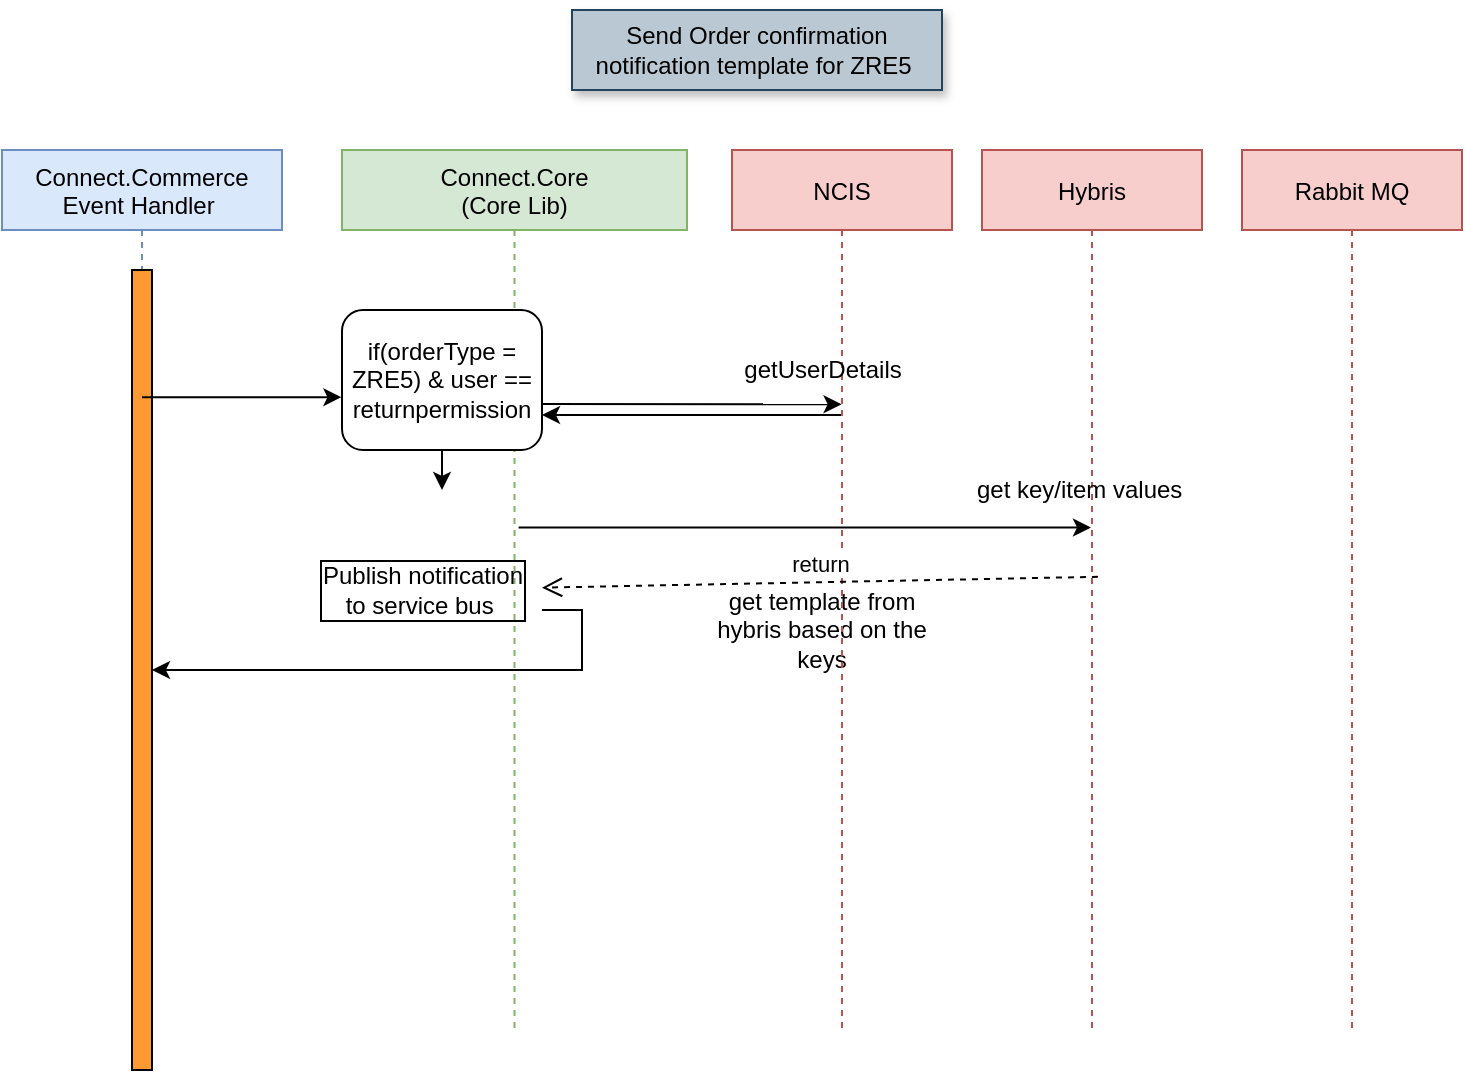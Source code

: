 <mxfile version="13.9.5" type="github">
  <diagram id="kgpKYQtTHZ0yAKxKKP6v" name="Page-1">
    <mxGraphModel dx="1038" dy="548" grid="1" gridSize="10" guides="1" tooltips="1" connect="1" arrows="1" fold="1" page="1" pageScale="1" pageWidth="850" pageHeight="1100" math="0" shadow="0">
      <root>
        <mxCell id="0" />
        <mxCell id="1" parent="0" />
        <object label="Connect.Commerce&#xa;Event Handler " id="3nuBFxr9cyL0pnOWT2aG-1">
          <mxCell style="shape=umlLifeline;perimeter=lifelinePerimeter;container=1;collapsible=0;recursiveResize=0;rounded=0;shadow=0;strokeWidth=1;fillColor=#dae8fc;strokeColor=#6c8ebf;" parent="1" vertex="1">
            <mxGeometry x="30" y="80" width="140" height="440" as="geometry" />
          </mxCell>
        </object>
        <mxCell id="3nuBFxr9cyL0pnOWT2aG-2" value="" style="points=[];perimeter=orthogonalPerimeter;rounded=0;shadow=0;strokeWidth=1;fillColor=#FF9933;" parent="3nuBFxr9cyL0pnOWT2aG-1" vertex="1">
          <mxGeometry x="65" y="60" width="10" height="400" as="geometry" />
        </mxCell>
        <mxCell id="3nuBFxr9cyL0pnOWT2aG-5" value="Connect.Core &#xa;(Core Lib)" style="shape=umlLifeline;perimeter=lifelinePerimeter;container=1;collapsible=0;recursiveResize=0;rounded=0;shadow=0;strokeWidth=1;fillColor=#d5e8d4;strokeColor=#82b366;" parent="1" vertex="1">
          <mxGeometry x="200" y="80" width="172.5" height="440" as="geometry" />
        </mxCell>
        <mxCell id="S-PPVUhzRQh5IIJFHJLY-30" value="Send Order confirmation notification template for ZRE5&amp;nbsp;" style="text;html=1;align=center;verticalAlign=middle;whiteSpace=wrap;rounded=0;shadow=1;fillColor=#bac8d3;strokeColor=#23445d;" parent="1" vertex="1">
          <mxGeometry x="315" y="10" width="185" height="40" as="geometry" />
        </mxCell>
        <mxCell id="S-PPVUhzRQh5IIJFHJLY-44" value="Hybris" style="shape=umlLifeline;perimeter=lifelinePerimeter;container=1;collapsible=0;recursiveResize=0;rounded=0;shadow=0;strokeWidth=1;fillColor=#f8cecc;strokeColor=#b85450;" parent="1" vertex="1">
          <mxGeometry x="520" y="80" width="110" height="440" as="geometry" />
        </mxCell>
        <mxCell id="uPZaJIyxfJ7PoCBkE-e1-41" style="edgeStyle=orthogonalEdgeStyle;rounded=0;orthogonalLoop=1;jettySize=auto;html=1;" edge="1" parent="1" source="uPZaJIyxfJ7PoCBkE-e1-15">
          <mxGeometry relative="1" as="geometry">
            <mxPoint x="250" y="250" as="targetPoint" />
          </mxGeometry>
        </mxCell>
        <mxCell id="uPZaJIyxfJ7PoCBkE-e1-15" value="if(orderType = ZRE5) &amp;amp; user == returnpermission" style="rounded=1;whiteSpace=wrap;html=1;" vertex="1" parent="1">
          <mxGeometry x="200" y="160" width="100" height="70" as="geometry" />
        </mxCell>
        <mxCell id="uPZaJIyxfJ7PoCBkE-e1-21" value="" style="endArrow=classic;html=1;entryX=-0.003;entryY=0.623;entryDx=0;entryDy=0;entryPerimeter=0;" edge="1" parent="1" source="3nuBFxr9cyL0pnOWT2aG-1" target="uPZaJIyxfJ7PoCBkE-e1-15">
          <mxGeometry width="50" height="50" relative="1" as="geometry">
            <mxPoint x="400" y="310" as="sourcePoint" />
            <mxPoint x="450" y="260" as="targetPoint" />
          </mxGeometry>
        </mxCell>
        <mxCell id="uPZaJIyxfJ7PoCBkE-e1-23" value="Publish notification &lt;br&gt;to service bus&amp;nbsp;" style="text;html=1;align=center;verticalAlign=middle;resizable=0;points=[];autosize=1;labelBorderColor=#000000;" vertex="1" parent="1">
          <mxGeometry x="180" y="285" width="120" height="30" as="geometry" />
        </mxCell>
        <mxCell id="uPZaJIyxfJ7PoCBkE-e1-24" value="" style="endArrow=classic;html=1;exitX=0.512;exitY=0.429;exitDx=0;exitDy=0;exitPerimeter=0;" edge="1" parent="1" source="3nuBFxr9cyL0pnOWT2aG-5" target="S-PPVUhzRQh5IIJFHJLY-44">
          <mxGeometry width="50" height="50" relative="1" as="geometry">
            <mxPoint x="400" y="260" as="sourcePoint" />
            <mxPoint x="450" y="210" as="targetPoint" />
          </mxGeometry>
        </mxCell>
        <mxCell id="uPZaJIyxfJ7PoCBkE-e1-31" value="get key/item values&amp;nbsp;" style="text;html=1;align=center;verticalAlign=middle;resizable=0;points=[];autosize=1;" vertex="1" parent="1">
          <mxGeometry x="510" y="240" width="120" height="20" as="geometry" />
        </mxCell>
        <mxCell id="uPZaJIyxfJ7PoCBkE-e1-34" value="&lt;span style=&quot;color: rgba(0 , 0 , 0 , 0) ; font-family: monospace ; font-size: 0px&quot;&gt;g&lt;/span&gt;" style="text;html=1;align=center;verticalAlign=middle;resizable=0;points=[];autosize=1;" vertex="1" parent="1">
          <mxGeometry x="440" y="250" width="20" height="20" as="geometry" />
        </mxCell>
        <mxCell id="uPZaJIyxfJ7PoCBkE-e1-35" value="get template from hybris based on the keys" style="text;html=1;strokeColor=none;fillColor=none;align=center;verticalAlign=middle;whiteSpace=wrap;rounded=0;" vertex="1" parent="1">
          <mxGeometry x="380" y="310" width="120" height="20" as="geometry" />
        </mxCell>
        <mxCell id="uPZaJIyxfJ7PoCBkE-e1-3" style="edgeStyle=orthogonalEdgeStyle;rounded=0;orthogonalLoop=1;jettySize=auto;html=1;" edge="1" parent="1" source="uPZaJIyxfJ7PoCBkE-e1-23" target="3nuBFxr9cyL0pnOWT2aG-2">
          <mxGeometry relative="1" as="geometry">
            <mxPoint x="250" y="340" as="targetPoint" />
            <Array as="points">
              <mxPoint x="320" y="310" />
              <mxPoint x="320" y="340" />
            </Array>
          </mxGeometry>
        </mxCell>
        <mxCell id="uPZaJIyxfJ7PoCBkE-e1-36" value="NCIS" style="shape=umlLifeline;perimeter=lifelinePerimeter;container=1;collapsible=0;recursiveResize=0;rounded=0;shadow=0;strokeWidth=1;fillColor=#f8cecc;strokeColor=#b85450;" vertex="1" parent="1">
          <mxGeometry x="395" y="80" width="110" height="440" as="geometry" />
        </mxCell>
        <mxCell id="uPZaJIyxfJ7PoCBkE-e1-38" value="" style="endArrow=classic;html=1;entryX=0.498;entryY=0.289;entryDx=0;entryDy=0;entryPerimeter=0;" edge="1" parent="1" target="uPZaJIyxfJ7PoCBkE-e1-36">
          <mxGeometry width="50" height="50" relative="1" as="geometry">
            <mxPoint x="300" y="207" as="sourcePoint" />
            <mxPoint x="515" y="223" as="targetPoint" />
            <Array as="points" />
          </mxGeometry>
        </mxCell>
        <mxCell id="uPZaJIyxfJ7PoCBkE-e1-39" value="getUserDetails" style="text;html=1;align=center;verticalAlign=middle;resizable=0;points=[];autosize=1;" vertex="1" parent="1">
          <mxGeometry x="395" y="180" width="90" height="20" as="geometry" />
        </mxCell>
        <mxCell id="uPZaJIyxfJ7PoCBkE-e1-40" value="" style="endArrow=classic;html=1;entryX=1;entryY=0.75;entryDx=0;entryDy=0;" edge="1" parent="1" source="uPZaJIyxfJ7PoCBkE-e1-36" target="uPZaJIyxfJ7PoCBkE-e1-15">
          <mxGeometry width="50" height="50" relative="1" as="geometry">
            <mxPoint x="400" y="260" as="sourcePoint" />
            <mxPoint x="450" y="210" as="targetPoint" />
          </mxGeometry>
        </mxCell>
        <mxCell id="uPZaJIyxfJ7PoCBkE-e1-42" value="return" style="html=1;verticalAlign=bottom;endArrow=open;dashed=1;endSize=8;exitX=0.527;exitY=0.485;exitDx=0;exitDy=0;exitPerimeter=0;" edge="1" parent="1" source="S-PPVUhzRQh5IIJFHJLY-44" target="uPZaJIyxfJ7PoCBkE-e1-23">
          <mxGeometry relative="1" as="geometry">
            <mxPoint x="590" y="340" as="sourcePoint" />
            <mxPoint x="510" y="340" as="targetPoint" />
          </mxGeometry>
        </mxCell>
        <mxCell id="uPZaJIyxfJ7PoCBkE-e1-44" value="Rabbit MQ" style="shape=umlLifeline;perimeter=lifelinePerimeter;container=1;collapsible=0;recursiveResize=0;rounded=0;shadow=0;strokeWidth=1;fillColor=#f8cecc;strokeColor=#b85450;" vertex="1" parent="1">
          <mxGeometry x="650" y="80" width="110" height="440" as="geometry" />
        </mxCell>
      </root>
    </mxGraphModel>
  </diagram>
</mxfile>
